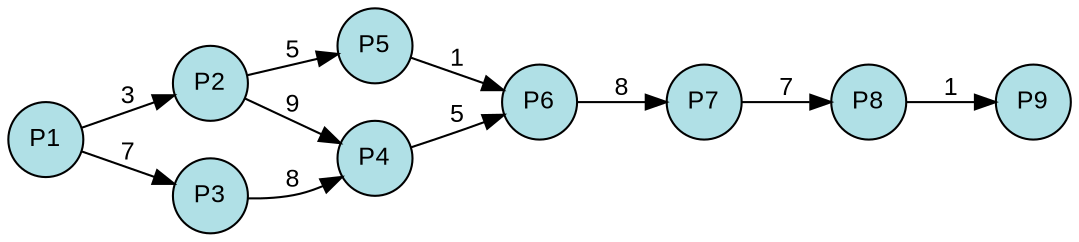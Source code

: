 digraph {
  splines=true;
node [margin=0 fontname=arial fontcolor=black fontsize=12 shape=circle width=0.5 fixedsize=true style=filled fillcolor=powderblue]
  1 [label="P1"]
  2 [label="P2"]
  3 [label="P3"]
  4 [label="P4"]
  5 [label="P5"]
  6 [label="P6"]
  7 [label="P7"]
  8 [label="P8"]
  9 [label="P9"]
rankdir=LR
edge [margin=0 fontname=arial fontcolor=black fontsize=12]
	1 -> 2 [label="3"]
	1 -> 3 [label="7"]
	2 -> 4 [label="9"]
	3 -> 4 [label="8"]
	2 -> 5 [label="5"]
	4 -> 6 [label="5"]
	5 -> 6 [label="1"]
	6 -> 7 [label="8"]
	7 -> 8 [label="7"]
	8 -> 9 [label="1"]
	{rank=same  1 }
	{rank=same  2, 3 }
	{rank=same  4, 5 }
	{rank=same  6 }
	{rank=same  7 }
	{rank=same  8 }
	{rank=same  9 }
} 
